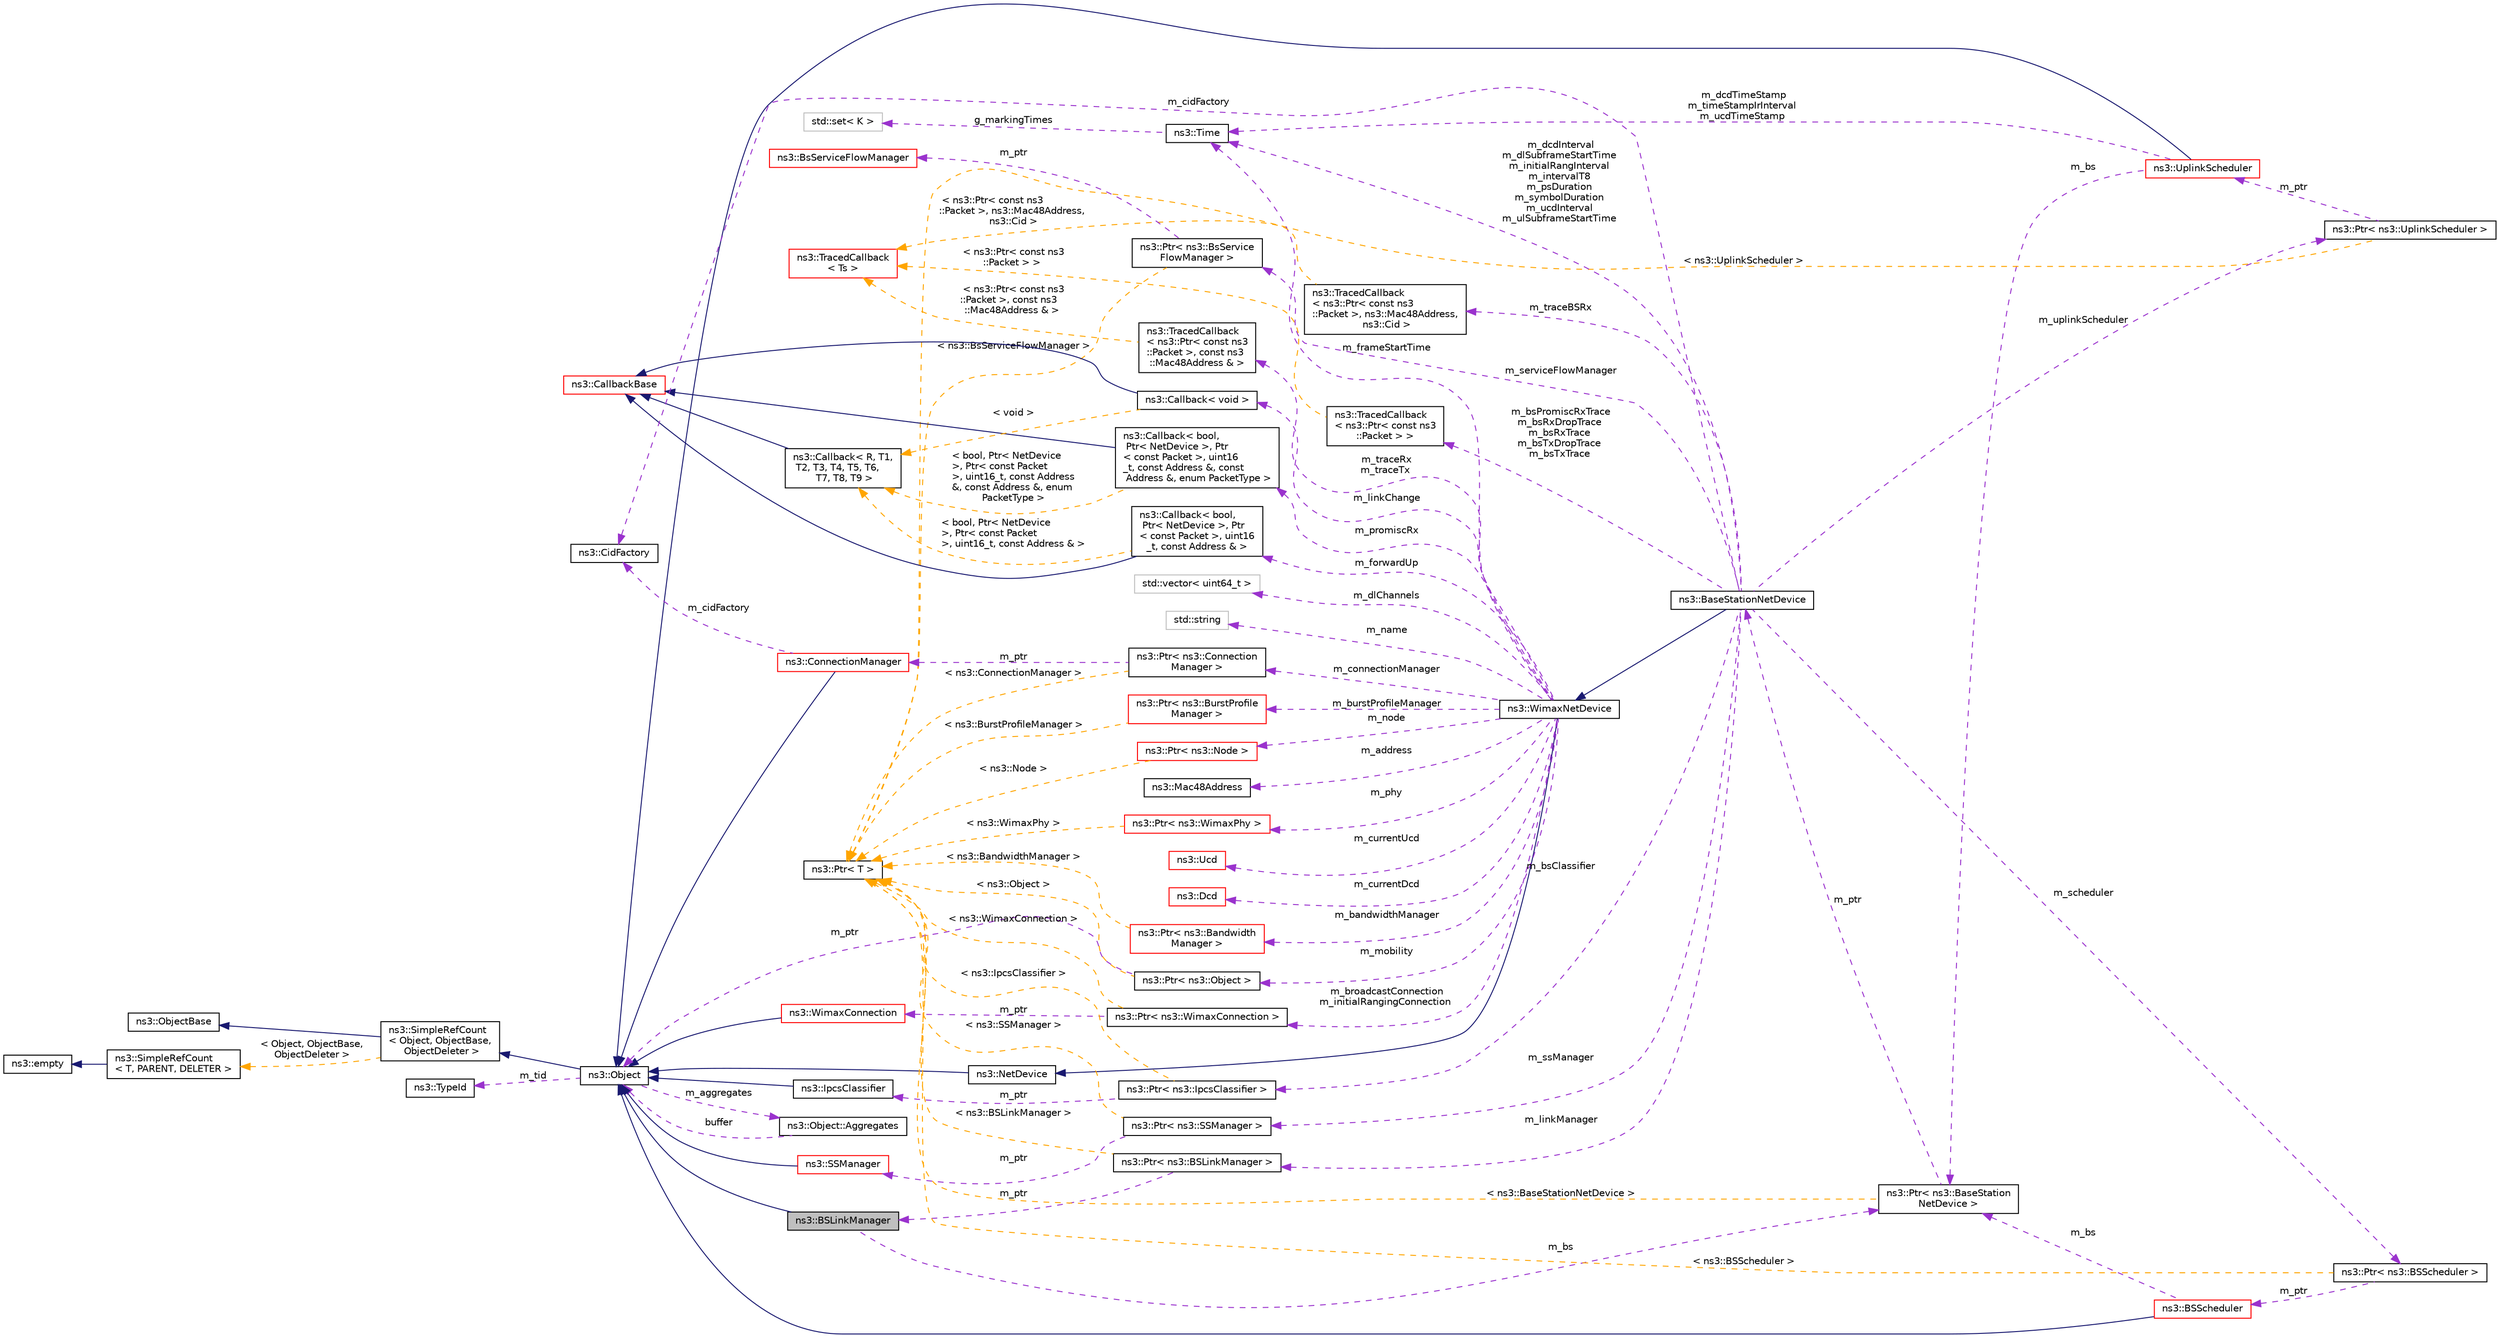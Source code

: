 digraph "ns3::BSLinkManager"
{
 // LATEX_PDF_SIZE
  edge [fontname="Helvetica",fontsize="10",labelfontname="Helvetica",labelfontsize="10"];
  node [fontname="Helvetica",fontsize="10",shape=record];
  rankdir="LR";
  Node1 [label="ns3::BSLinkManager",height=0.2,width=0.4,color="black", fillcolor="grey75", style="filled", fontcolor="black",tooltip=" "];
  Node2 -> Node1 [dir="back",color="midnightblue",fontsize="10",style="solid",fontname="Helvetica"];
  Node2 [label="ns3::Object",height=0.2,width=0.4,color="black", fillcolor="white", style="filled",URL="$classns3_1_1_object.html",tooltip="A base class which provides memory management and object aggregation."];
  Node3 -> Node2 [dir="back",color="midnightblue",fontsize="10",style="solid",fontname="Helvetica"];
  Node3 [label="ns3::SimpleRefCount\l\< Object, ObjectBase,\l ObjectDeleter \>",height=0.2,width=0.4,color="black", fillcolor="white", style="filled",URL="$classns3_1_1_simple_ref_count.html",tooltip=" "];
  Node4 -> Node3 [dir="back",color="midnightblue",fontsize="10",style="solid",fontname="Helvetica"];
  Node4 [label="ns3::ObjectBase",height=0.2,width=0.4,color="black", fillcolor="white", style="filled",URL="$classns3_1_1_object_base.html",tooltip="Anchor the ns-3 type and attribute system."];
  Node5 -> Node3 [dir="back",color="orange",fontsize="10",style="dashed",label=" \< Object, ObjectBase,\l ObjectDeleter \>" ,fontname="Helvetica"];
  Node5 [label="ns3::SimpleRefCount\l\< T, PARENT, DELETER \>",height=0.2,width=0.4,color="black", fillcolor="white", style="filled",URL="$classns3_1_1_simple_ref_count.html",tooltip="A template-based reference counting class."];
  Node6 -> Node5 [dir="back",color="midnightblue",fontsize="10",style="solid",fontname="Helvetica"];
  Node6 [label="ns3::empty",height=0.2,width=0.4,color="black", fillcolor="white", style="filled",URL="$classns3_1_1empty.html",tooltip="make Callback use a separate empty type"];
  Node7 -> Node2 [dir="back",color="darkorchid3",fontsize="10",style="dashed",label=" m_tid" ,fontname="Helvetica"];
  Node7 [label="ns3::TypeId",height=0.2,width=0.4,color="black", fillcolor="white", style="filled",URL="$classns3_1_1_type_id.html",tooltip="a unique identifier for an interface."];
  Node8 -> Node2 [dir="back",color="darkorchid3",fontsize="10",style="dashed",label=" m_aggregates" ,fontname="Helvetica"];
  Node8 [label="ns3::Object::Aggregates",height=0.2,width=0.4,color="black", fillcolor="white", style="filled",URL="$structns3_1_1_object_1_1_aggregates.html",tooltip="The list of Objects aggregated to this one."];
  Node2 -> Node8 [dir="back",color="darkorchid3",fontsize="10",style="dashed",label=" buffer" ,fontname="Helvetica"];
  Node9 -> Node1 [dir="back",color="darkorchid3",fontsize="10",style="dashed",label=" m_bs" ,fontname="Helvetica"];
  Node9 [label="ns3::Ptr\< ns3::BaseStation\lNetDevice \>",height=0.2,width=0.4,color="black", fillcolor="white", style="filled",URL="$classns3_1_1_ptr.html",tooltip=" "];
  Node10 -> Node9 [dir="back",color="darkorchid3",fontsize="10",style="dashed",label=" m_ptr" ,fontname="Helvetica"];
  Node10 [label="ns3::BaseStationNetDevice",height=0.2,width=0.4,color="black", fillcolor="white", style="filled",URL="$classns3_1_1_base_station_net_device.html",tooltip=" "];
  Node11 -> Node10 [dir="back",color="midnightblue",fontsize="10",style="solid",fontname="Helvetica"];
  Node11 [label="ns3::WimaxNetDevice",height=0.2,width=0.4,color="black", fillcolor="white", style="filled",URL="$classns3_1_1_wimax_net_device.html",tooltip="Hold together all WiMAX-related objects in a NetDevice."];
  Node12 -> Node11 [dir="back",color="midnightblue",fontsize="10",style="solid",fontname="Helvetica"];
  Node12 [label="ns3::NetDevice",height=0.2,width=0.4,color="black", fillcolor="white", style="filled",URL="$classns3_1_1_net_device.html",tooltip="Network layer to device interface."];
  Node2 -> Node12 [dir="back",color="midnightblue",fontsize="10",style="solid",fontname="Helvetica"];
  Node13 -> Node11 [dir="back",color="darkorchid3",fontsize="10",style="dashed",label=" m_address" ,fontname="Helvetica"];
  Node13 [label="ns3::Mac48Address",height=0.2,width=0.4,color="black", fillcolor="white", style="filled",URL="$classns3_1_1_mac48_address.html",tooltip="an EUI-48 address"];
  Node14 -> Node11 [dir="back",color="darkorchid3",fontsize="10",style="dashed",label=" m_broadcastConnection\nm_initialRangingConnection" ,fontname="Helvetica"];
  Node14 [label="ns3::Ptr\< ns3::WimaxConnection \>",height=0.2,width=0.4,color="black", fillcolor="white", style="filled",URL="$classns3_1_1_ptr.html",tooltip=" "];
  Node15 -> Node14 [dir="back",color="darkorchid3",fontsize="10",style="dashed",label=" m_ptr" ,fontname="Helvetica"];
  Node15 [label="ns3::WimaxConnection",height=0.2,width=0.4,color="red", fillcolor="white", style="filled",URL="$classns3_1_1_wimax_connection.html",tooltip="Class to represent WiMAX connections."];
  Node2 -> Node15 [dir="back",color="midnightblue",fontsize="10",style="solid",fontname="Helvetica"];
  Node47 -> Node14 [dir="back",color="orange",fontsize="10",style="dashed",label=" \< ns3::WimaxConnection \>" ,fontname="Helvetica"];
  Node47 [label="ns3::Ptr\< T \>",height=0.2,width=0.4,color="black", fillcolor="white", style="filled",URL="$classns3_1_1_ptr.html",tooltip="Smart pointer class similar to boost::intrusive_ptr."];
  Node73 -> Node11 [dir="back",color="darkorchid3",fontsize="10",style="dashed",label=" m_promiscRx" ,fontname="Helvetica"];
  Node73 [label="ns3::Callback\< bool,\l Ptr\< NetDevice \>, Ptr\l\< const Packet \>, uint16\l_t, const Address &, const\l Address &, enum PacketType \>",height=0.2,width=0.4,color="black", fillcolor="white", style="filled",URL="$classns3_1_1_callback.html",tooltip=" "];
  Node43 -> Node73 [dir="back",color="midnightblue",fontsize="10",style="solid",fontname="Helvetica"];
  Node43 [label="ns3::CallbackBase",height=0.2,width=0.4,color="red", fillcolor="white", style="filled",URL="$classns3_1_1_callback_base.html",tooltip="Base class for Callback class."];
  Node48 -> Node73 [dir="back",color="orange",fontsize="10",style="dashed",label=" \< bool, Ptr\< NetDevice\l \>, Ptr\< const Packet\l \>, uint16_t, const Address\l &, const Address &, enum\l PacketType \>" ,fontname="Helvetica"];
  Node48 [label="ns3::Callback\< R, T1,\l T2, T3, T4, T5, T6,\l T7, T8, T9 \>",height=0.2,width=0.4,color="black", fillcolor="white", style="filled",URL="$classns3_1_1_callback.html",tooltip="Callback template class."];
  Node43 -> Node48 [dir="back",color="midnightblue",fontsize="10",style="solid",fontname="Helvetica"];
  Node74 -> Node11 [dir="back",color="darkorchid3",fontsize="10",style="dashed",label=" m_connectionManager" ,fontname="Helvetica"];
  Node74 [label="ns3::Ptr\< ns3::Connection\lManager \>",height=0.2,width=0.4,color="black", fillcolor="white", style="filled",URL="$classns3_1_1_ptr.html",tooltip=" "];
  Node75 -> Node74 [dir="back",color="darkorchid3",fontsize="10",style="dashed",label=" m_ptr" ,fontname="Helvetica"];
  Node75 [label="ns3::ConnectionManager",height=0.2,width=0.4,color="red", fillcolor="white", style="filled",URL="$classns3_1_1_connection_manager.html",tooltip="The same connection manager class serves both for BS and SS though some functions are exclusive to on..."];
  Node2 -> Node75 [dir="back",color="midnightblue",fontsize="10",style="solid",fontname="Helvetica"];
  Node77 -> Node75 [dir="back",color="darkorchid3",fontsize="10",style="dashed",label=" m_cidFactory" ,fontname="Helvetica"];
  Node77 [label="ns3::CidFactory",height=0.2,width=0.4,color="black", fillcolor="white", style="filled",URL="$classns3_1_1_cid_factory.html",tooltip="This class is used exclusively by the BS to allocate CIDs to new connections."];
  Node47 -> Node74 [dir="back",color="orange",fontsize="10",style="dashed",label=" \< ns3::ConnectionManager \>" ,fontname="Helvetica"];
  Node78 -> Node11 [dir="back",color="darkorchid3",fontsize="10",style="dashed",label=" m_currentUcd" ,fontname="Helvetica"];
  Node78 [label="ns3::Ucd",height=0.2,width=0.4,color="red", fillcolor="white", style="filled",URL="$classns3_1_1_ucd.html",tooltip="This class implements the UCD message as described by \"IEEE Standard for Local and metropolitan area ..."];
  Node83 -> Node11 [dir="back",color="darkorchid3",fontsize="10",style="dashed",label=" m_currentDcd" ,fontname="Helvetica"];
  Node83 [label="ns3::Dcd",height=0.2,width=0.4,color="red", fillcolor="white", style="filled",URL="$classns3_1_1_dcd.html",tooltip="This class implements Downlink channel descriptor as described by \"IEEE Standard for Local and metrop..."];
  Node88 -> Node11 [dir="back",color="darkorchid3",fontsize="10",style="dashed",label=" m_node" ,fontname="Helvetica"];
  Node88 [label="ns3::Ptr\< ns3::Node \>",height=0.2,width=0.4,color="red", fillcolor="white", style="filled",URL="$classns3_1_1_ptr.html",tooltip=" "];
  Node47 -> Node88 [dir="back",color="orange",fontsize="10",style="dashed",label=" \< ns3::Node \>" ,fontname="Helvetica"];
  Node110 -> Node11 [dir="back",color="darkorchid3",fontsize="10",style="dashed",label=" m_forwardUp" ,fontname="Helvetica"];
  Node110 [label="ns3::Callback\< bool,\l Ptr\< NetDevice \>, Ptr\l\< const Packet \>, uint16\l_t, const Address & \>",height=0.2,width=0.4,color="black", fillcolor="white", style="filled",URL="$classns3_1_1_callback.html",tooltip=" "];
  Node43 -> Node110 [dir="back",color="midnightblue",fontsize="10",style="solid",fontname="Helvetica"];
  Node48 -> Node110 [dir="back",color="orange",fontsize="10",style="dashed",label=" \< bool, Ptr\< NetDevice\l \>, Ptr\< const Packet\l \>, uint16_t, const Address & \>" ,fontname="Helvetica"];
  Node18 -> Node11 [dir="back",color="darkorchid3",fontsize="10",style="dashed",label=" m_frameStartTime" ,fontname="Helvetica"];
  Node18 [label="ns3::Time",height=0.2,width=0.4,color="black", fillcolor="white", style="filled",URL="$classns3_1_1_time.html",tooltip="Simulation virtual time values and global simulation resolution."];
  Node19 -> Node18 [dir="back",color="darkorchid3",fontsize="10",style="dashed",label=" g_markingTimes" ,fontname="Helvetica"];
  Node19 [label="std::set\< K \>",height=0.2,width=0.4,color="grey75", fillcolor="white", style="filled",tooltip=" "];
  Node111 -> Node11 [dir="back",color="darkorchid3",fontsize="10",style="dashed",label=" m_linkChange" ,fontname="Helvetica"];
  Node111 [label="ns3::Callback\< void \>",height=0.2,width=0.4,color="black", fillcolor="white", style="filled",URL="$classns3_1_1_callback.html",tooltip=" "];
  Node43 -> Node111 [dir="back",color="midnightblue",fontsize="10",style="solid",fontname="Helvetica"];
  Node48 -> Node111 [dir="back",color="orange",fontsize="10",style="dashed",label=" \< void \>" ,fontname="Helvetica"];
  Node112 -> Node11 [dir="back",color="darkorchid3",fontsize="10",style="dashed",label=" m_dlChannels" ,fontname="Helvetica"];
  Node112 [label="std::vector\< uint64_t \>",height=0.2,width=0.4,color="grey75", fillcolor="white", style="filled",tooltip=" "];
  Node21 -> Node11 [dir="back",color="darkorchid3",fontsize="10",style="dashed",label=" m_name" ,fontname="Helvetica"];
  Node21 [label="std::string",height=0.2,width=0.4,color="grey75", fillcolor="white", style="filled",tooltip=" "];
  Node113 -> Node11 [dir="back",color="darkorchid3",fontsize="10",style="dashed",label=" m_phy" ,fontname="Helvetica"];
  Node113 [label="ns3::Ptr\< ns3::WimaxPhy \>",height=0.2,width=0.4,color="red", fillcolor="white", style="filled",URL="$classns3_1_1_ptr.html",tooltip=" "];
  Node47 -> Node113 [dir="back",color="orange",fontsize="10",style="dashed",label=" \< ns3::WimaxPhy \>" ,fontname="Helvetica"];
  Node122 -> Node11 [dir="back",color="darkorchid3",fontsize="10",style="dashed",label=" m_traceRx\nm_traceTx" ,fontname="Helvetica"];
  Node122 [label="ns3::TracedCallback\l\< ns3::Ptr\< const ns3\l::Packet \>, const ns3\l::Mac48Address & \>",height=0.2,width=0.4,color="black", fillcolor="white", style="filled",URL="$classns3_1_1_traced_callback.html",tooltip=" "];
  Node40 -> Node122 [dir="back",color="orange",fontsize="10",style="dashed",label=" \< ns3::Ptr\< const ns3\l::Packet \>, const ns3\l::Mac48Address & \>" ,fontname="Helvetica"];
  Node40 [label="ns3::TracedCallback\l\< Ts \>",height=0.2,width=0.4,color="red", fillcolor="white", style="filled",URL="$classns3_1_1_traced_callback.html",tooltip="Forward calls to a chain of Callback."];
  Node121 -> Node11 [dir="back",color="darkorchid3",fontsize="10",style="dashed",label=" m_mobility" ,fontname="Helvetica"];
  Node121 [label="ns3::Ptr\< ns3::Object \>",height=0.2,width=0.4,color="black", fillcolor="white", style="filled",URL="$classns3_1_1_ptr.html",tooltip=" "];
  Node2 -> Node121 [dir="back",color="darkorchid3",fontsize="10",style="dashed",label=" m_ptr" ,fontname="Helvetica"];
  Node47 -> Node121 [dir="back",color="orange",fontsize="10",style="dashed",label=" \< ns3::Object \>" ,fontname="Helvetica"];
  Node123 -> Node11 [dir="back",color="darkorchid3",fontsize="10",style="dashed",label=" m_bandwidthManager" ,fontname="Helvetica"];
  Node123 [label="ns3::Ptr\< ns3::Bandwidth\lManager \>",height=0.2,width=0.4,color="red", fillcolor="white", style="filled",URL="$classns3_1_1_ptr.html",tooltip=" "];
  Node47 -> Node123 [dir="back",color="orange",fontsize="10",style="dashed",label=" \< ns3::BandwidthManager \>" ,fontname="Helvetica"];
  Node125 -> Node11 [dir="back",color="darkorchid3",fontsize="10",style="dashed",label=" m_burstProfileManager" ,fontname="Helvetica"];
  Node125 [label="ns3::Ptr\< ns3::BurstProfile\lManager \>",height=0.2,width=0.4,color="red", fillcolor="white", style="filled",URL="$classns3_1_1_ptr.html",tooltip=" "];
  Node47 -> Node125 [dir="back",color="orange",fontsize="10",style="dashed",label=" \< ns3::BurstProfileManager \>" ,fontname="Helvetica"];
  Node39 -> Node10 [dir="back",color="darkorchid3",fontsize="10",style="dashed",label=" m_bsPromiscRxTrace\nm_bsRxDropTrace\nm_bsRxTrace\nm_bsTxDropTrace\nm_bsTxTrace" ,fontname="Helvetica"];
  Node39 [label="ns3::TracedCallback\l\< ns3::Ptr\< const ns3\l::Packet \> \>",height=0.2,width=0.4,color="black", fillcolor="white", style="filled",URL="$classns3_1_1_traced_callback.html",tooltip=" "];
  Node40 -> Node39 [dir="back",color="orange",fontsize="10",style="dashed",label=" \< ns3::Ptr\< const ns3\l::Packet \> \>" ,fontname="Helvetica"];
  Node127 -> Node10 [dir="back",color="darkorchid3",fontsize="10",style="dashed",label=" m_scheduler" ,fontname="Helvetica"];
  Node127 [label="ns3::Ptr\< ns3::BSScheduler \>",height=0.2,width=0.4,color="black", fillcolor="white", style="filled",URL="$classns3_1_1_ptr.html",tooltip=" "];
  Node128 -> Node127 [dir="back",color="darkorchid3",fontsize="10",style="dashed",label=" m_ptr" ,fontname="Helvetica"];
  Node128 [label="ns3::BSScheduler",height=0.2,width=0.4,color="red", fillcolor="white", style="filled",URL="$classns3_1_1_b_s_scheduler.html",tooltip=" "];
  Node2 -> Node128 [dir="back",color="midnightblue",fontsize="10",style="solid",fontname="Helvetica"];
  Node9 -> Node128 [dir="back",color="darkorchid3",fontsize="10",style="dashed",label=" m_bs" ,fontname="Helvetica"];
  Node47 -> Node127 [dir="back",color="orange",fontsize="10",style="dashed",label=" \< ns3::BSScheduler \>" ,fontname="Helvetica"];
  Node130 -> Node10 [dir="back",color="darkorchid3",fontsize="10",style="dashed",label=" m_linkManager" ,fontname="Helvetica"];
  Node130 [label="ns3::Ptr\< ns3::BSLinkManager \>",height=0.2,width=0.4,color="black", fillcolor="white", style="filled",URL="$classns3_1_1_ptr.html",tooltip=" "];
  Node1 -> Node130 [dir="back",color="darkorchid3",fontsize="10",style="dashed",label=" m_ptr" ,fontname="Helvetica"];
  Node47 -> Node130 [dir="back",color="orange",fontsize="10",style="dashed",label=" \< ns3::BSLinkManager \>" ,fontname="Helvetica"];
  Node131 -> Node10 [dir="back",color="darkorchid3",fontsize="10",style="dashed",label=" m_bsClassifier" ,fontname="Helvetica"];
  Node131 [label="ns3::Ptr\< ns3::IpcsClassifier \>",height=0.2,width=0.4,color="black", fillcolor="white", style="filled",URL="$classns3_1_1_ptr.html",tooltip=" "];
  Node132 -> Node131 [dir="back",color="darkorchid3",fontsize="10",style="dashed",label=" m_ptr" ,fontname="Helvetica"];
  Node132 [label="ns3::IpcsClassifier",height=0.2,width=0.4,color="black", fillcolor="white", style="filled",URL="$classns3_1_1_ipcs_classifier.html",tooltip=" "];
  Node2 -> Node132 [dir="back",color="midnightblue",fontsize="10",style="solid",fontname="Helvetica"];
  Node47 -> Node131 [dir="back",color="orange",fontsize="10",style="dashed",label=" \< ns3::IpcsClassifier \>" ,fontname="Helvetica"];
  Node133 -> Node10 [dir="back",color="darkorchid3",fontsize="10",style="dashed",label=" m_uplinkScheduler" ,fontname="Helvetica"];
  Node133 [label="ns3::Ptr\< ns3::UplinkScheduler \>",height=0.2,width=0.4,color="black", fillcolor="white", style="filled",URL="$classns3_1_1_ptr.html",tooltip=" "];
  Node134 -> Node133 [dir="back",color="darkorchid3",fontsize="10",style="dashed",label=" m_ptr" ,fontname="Helvetica"];
  Node134 [label="ns3::UplinkScheduler",height=0.2,width=0.4,color="red", fillcolor="white", style="filled",URL="$classns3_1_1_uplink_scheduler.html",tooltip="Virtual class for uplink scheduler."];
  Node2 -> Node134 [dir="back",color="midnightblue",fontsize="10",style="solid",fontname="Helvetica"];
  Node18 -> Node134 [dir="back",color="darkorchid3",fontsize="10",style="dashed",label=" m_dcdTimeStamp\nm_timeStampIrInterval\nm_ucdTimeStamp" ,fontname="Helvetica"];
  Node9 -> Node134 [dir="back",color="darkorchid3",fontsize="10",style="dashed",label=" m_bs" ,fontname="Helvetica"];
  Node47 -> Node133 [dir="back",color="orange",fontsize="10",style="dashed",label=" \< ns3::UplinkScheduler \>" ,fontname="Helvetica"];
  Node137 -> Node10 [dir="back",color="darkorchid3",fontsize="10",style="dashed",label=" m_serviceFlowManager" ,fontname="Helvetica"];
  Node137 [label="ns3::Ptr\< ns3::BsService\lFlowManager \>",height=0.2,width=0.4,color="black", fillcolor="white", style="filled",URL="$classns3_1_1_ptr.html",tooltip=" "];
  Node138 -> Node137 [dir="back",color="darkorchid3",fontsize="10",style="dashed",label=" m_ptr" ,fontname="Helvetica"];
  Node138 [label="ns3::BsServiceFlowManager",height=0.2,width=0.4,color="red", fillcolor="white", style="filled",URL="$classns3_1_1_bs_service_flow_manager.html",tooltip="BsServiceFlowManager."];
  Node47 -> Node137 [dir="back",color="orange",fontsize="10",style="dashed",label=" \< ns3::BsServiceFlowManager \>" ,fontname="Helvetica"];
  Node18 -> Node10 [dir="back",color="darkorchid3",fontsize="10",style="dashed",label=" m_dcdInterval\nm_dlSubframeStartTime\nm_initialRangInterval\nm_intervalT8\nm_psDuration\nm_symbolDuration\nm_ucdInterval\nm_ulSubframeStartTime" ,fontname="Helvetica"];
  Node141 -> Node10 [dir="back",color="darkorchid3",fontsize="10",style="dashed",label=" m_traceBSRx" ,fontname="Helvetica"];
  Node141 [label="ns3::TracedCallback\l\< ns3::Ptr\< const ns3\l::Packet \>, ns3::Mac48Address,\l ns3::Cid \>",height=0.2,width=0.4,color="black", fillcolor="white", style="filled",URL="$classns3_1_1_traced_callback.html",tooltip=" "];
  Node40 -> Node141 [dir="back",color="orange",fontsize="10",style="dashed",label=" \< ns3::Ptr\< const ns3\l::Packet \>, ns3::Mac48Address,\l ns3::Cid \>" ,fontname="Helvetica"];
  Node77 -> Node10 [dir="back",color="darkorchid3",fontsize="10",style="dashed",label=" m_cidFactory" ,fontname="Helvetica"];
  Node142 -> Node10 [dir="back",color="darkorchid3",fontsize="10",style="dashed",label=" m_ssManager" ,fontname="Helvetica"];
  Node142 [label="ns3::Ptr\< ns3::SSManager \>",height=0.2,width=0.4,color="black", fillcolor="white", style="filled",URL="$classns3_1_1_ptr.html",tooltip=" "];
  Node143 -> Node142 [dir="back",color="darkorchid3",fontsize="10",style="dashed",label=" m_ptr" ,fontname="Helvetica"];
  Node143 [label="ns3::SSManager",height=0.2,width=0.4,color="red", fillcolor="white", style="filled",URL="$classns3_1_1_s_s_manager.html",tooltip="this class manages a list of SSrecords"];
  Node2 -> Node143 [dir="back",color="midnightblue",fontsize="10",style="solid",fontname="Helvetica"];
  Node47 -> Node142 [dir="back",color="orange",fontsize="10",style="dashed",label=" \< ns3::SSManager \>" ,fontname="Helvetica"];
  Node47 -> Node9 [dir="back",color="orange",fontsize="10",style="dashed",label=" \< ns3::BaseStationNetDevice \>" ,fontname="Helvetica"];
}
